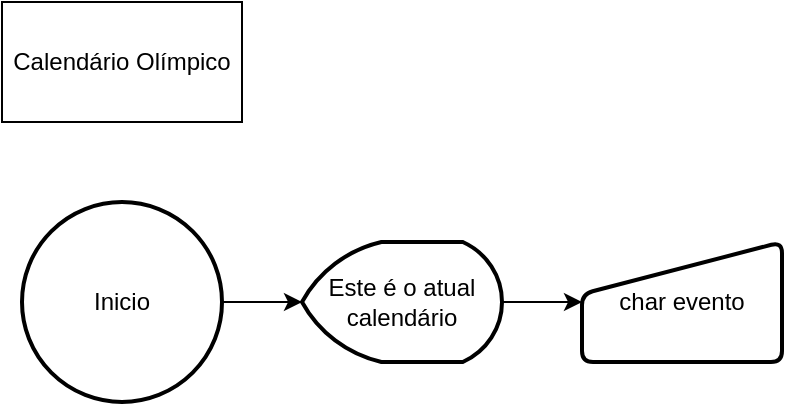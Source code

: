 <mxfile version="15.4.3" type="device"><diagram id="7i8gtRRlK_fcxt59UuxZ" name="Page-1"><mxGraphModel dx="1108" dy="450" grid="1" gridSize="10" guides="1" tooltips="1" connect="1" arrows="1" fold="1" page="1" pageScale="1" pageWidth="827" pageHeight="1169" math="0" shadow="0"><root><mxCell id="0"/><mxCell id="1" parent="0"/><mxCell id="V66mzpFPpD6qgcMG8D1J-1" value="Calendário Olímpico" style="rounded=0;whiteSpace=wrap;html=1;" vertex="1" parent="1"><mxGeometry x="30" y="30" width="120" height="60" as="geometry"/></mxCell><mxCell id="V66mzpFPpD6qgcMG8D1J-3" style="edgeStyle=orthogonalEdgeStyle;rounded=0;orthogonalLoop=1;jettySize=auto;html=1;exitX=1;exitY=0.5;exitDx=0;exitDy=0;exitPerimeter=0;" edge="1" parent="1" source="V66mzpFPpD6qgcMG8D1J-2" target="V66mzpFPpD6qgcMG8D1J-4"><mxGeometry relative="1" as="geometry"><mxPoint x="180" y="180" as="targetPoint"/></mxGeometry></mxCell><mxCell id="V66mzpFPpD6qgcMG8D1J-2" value="Inicio" style="strokeWidth=2;html=1;shape=mxgraph.flowchart.start_2;whiteSpace=wrap;" vertex="1" parent="1"><mxGeometry x="40" y="130" width="100" height="100" as="geometry"/></mxCell><mxCell id="V66mzpFPpD6qgcMG8D1J-5" style="edgeStyle=orthogonalEdgeStyle;rounded=0;orthogonalLoop=1;jettySize=auto;html=1;exitX=1;exitY=0.5;exitDx=0;exitDy=0;exitPerimeter=0;" edge="1" parent="1" source="V66mzpFPpD6qgcMG8D1J-4" target="V66mzpFPpD6qgcMG8D1J-6"><mxGeometry relative="1" as="geometry"><mxPoint x="320" y="180" as="targetPoint"/></mxGeometry></mxCell><mxCell id="V66mzpFPpD6qgcMG8D1J-4" value="Este é o atual calendário" style="strokeWidth=2;html=1;shape=mxgraph.flowchart.display;whiteSpace=wrap;" vertex="1" parent="1"><mxGeometry x="180" y="150" width="100" height="60" as="geometry"/></mxCell><mxCell id="V66mzpFPpD6qgcMG8D1J-6" value="char evento" style="html=1;strokeWidth=2;shape=manualInput;whiteSpace=wrap;rounded=1;size=26;arcSize=11;" vertex="1" parent="1"><mxGeometry x="320" y="150" width="100" height="60" as="geometry"/></mxCell></root></mxGraphModel></diagram></mxfile>